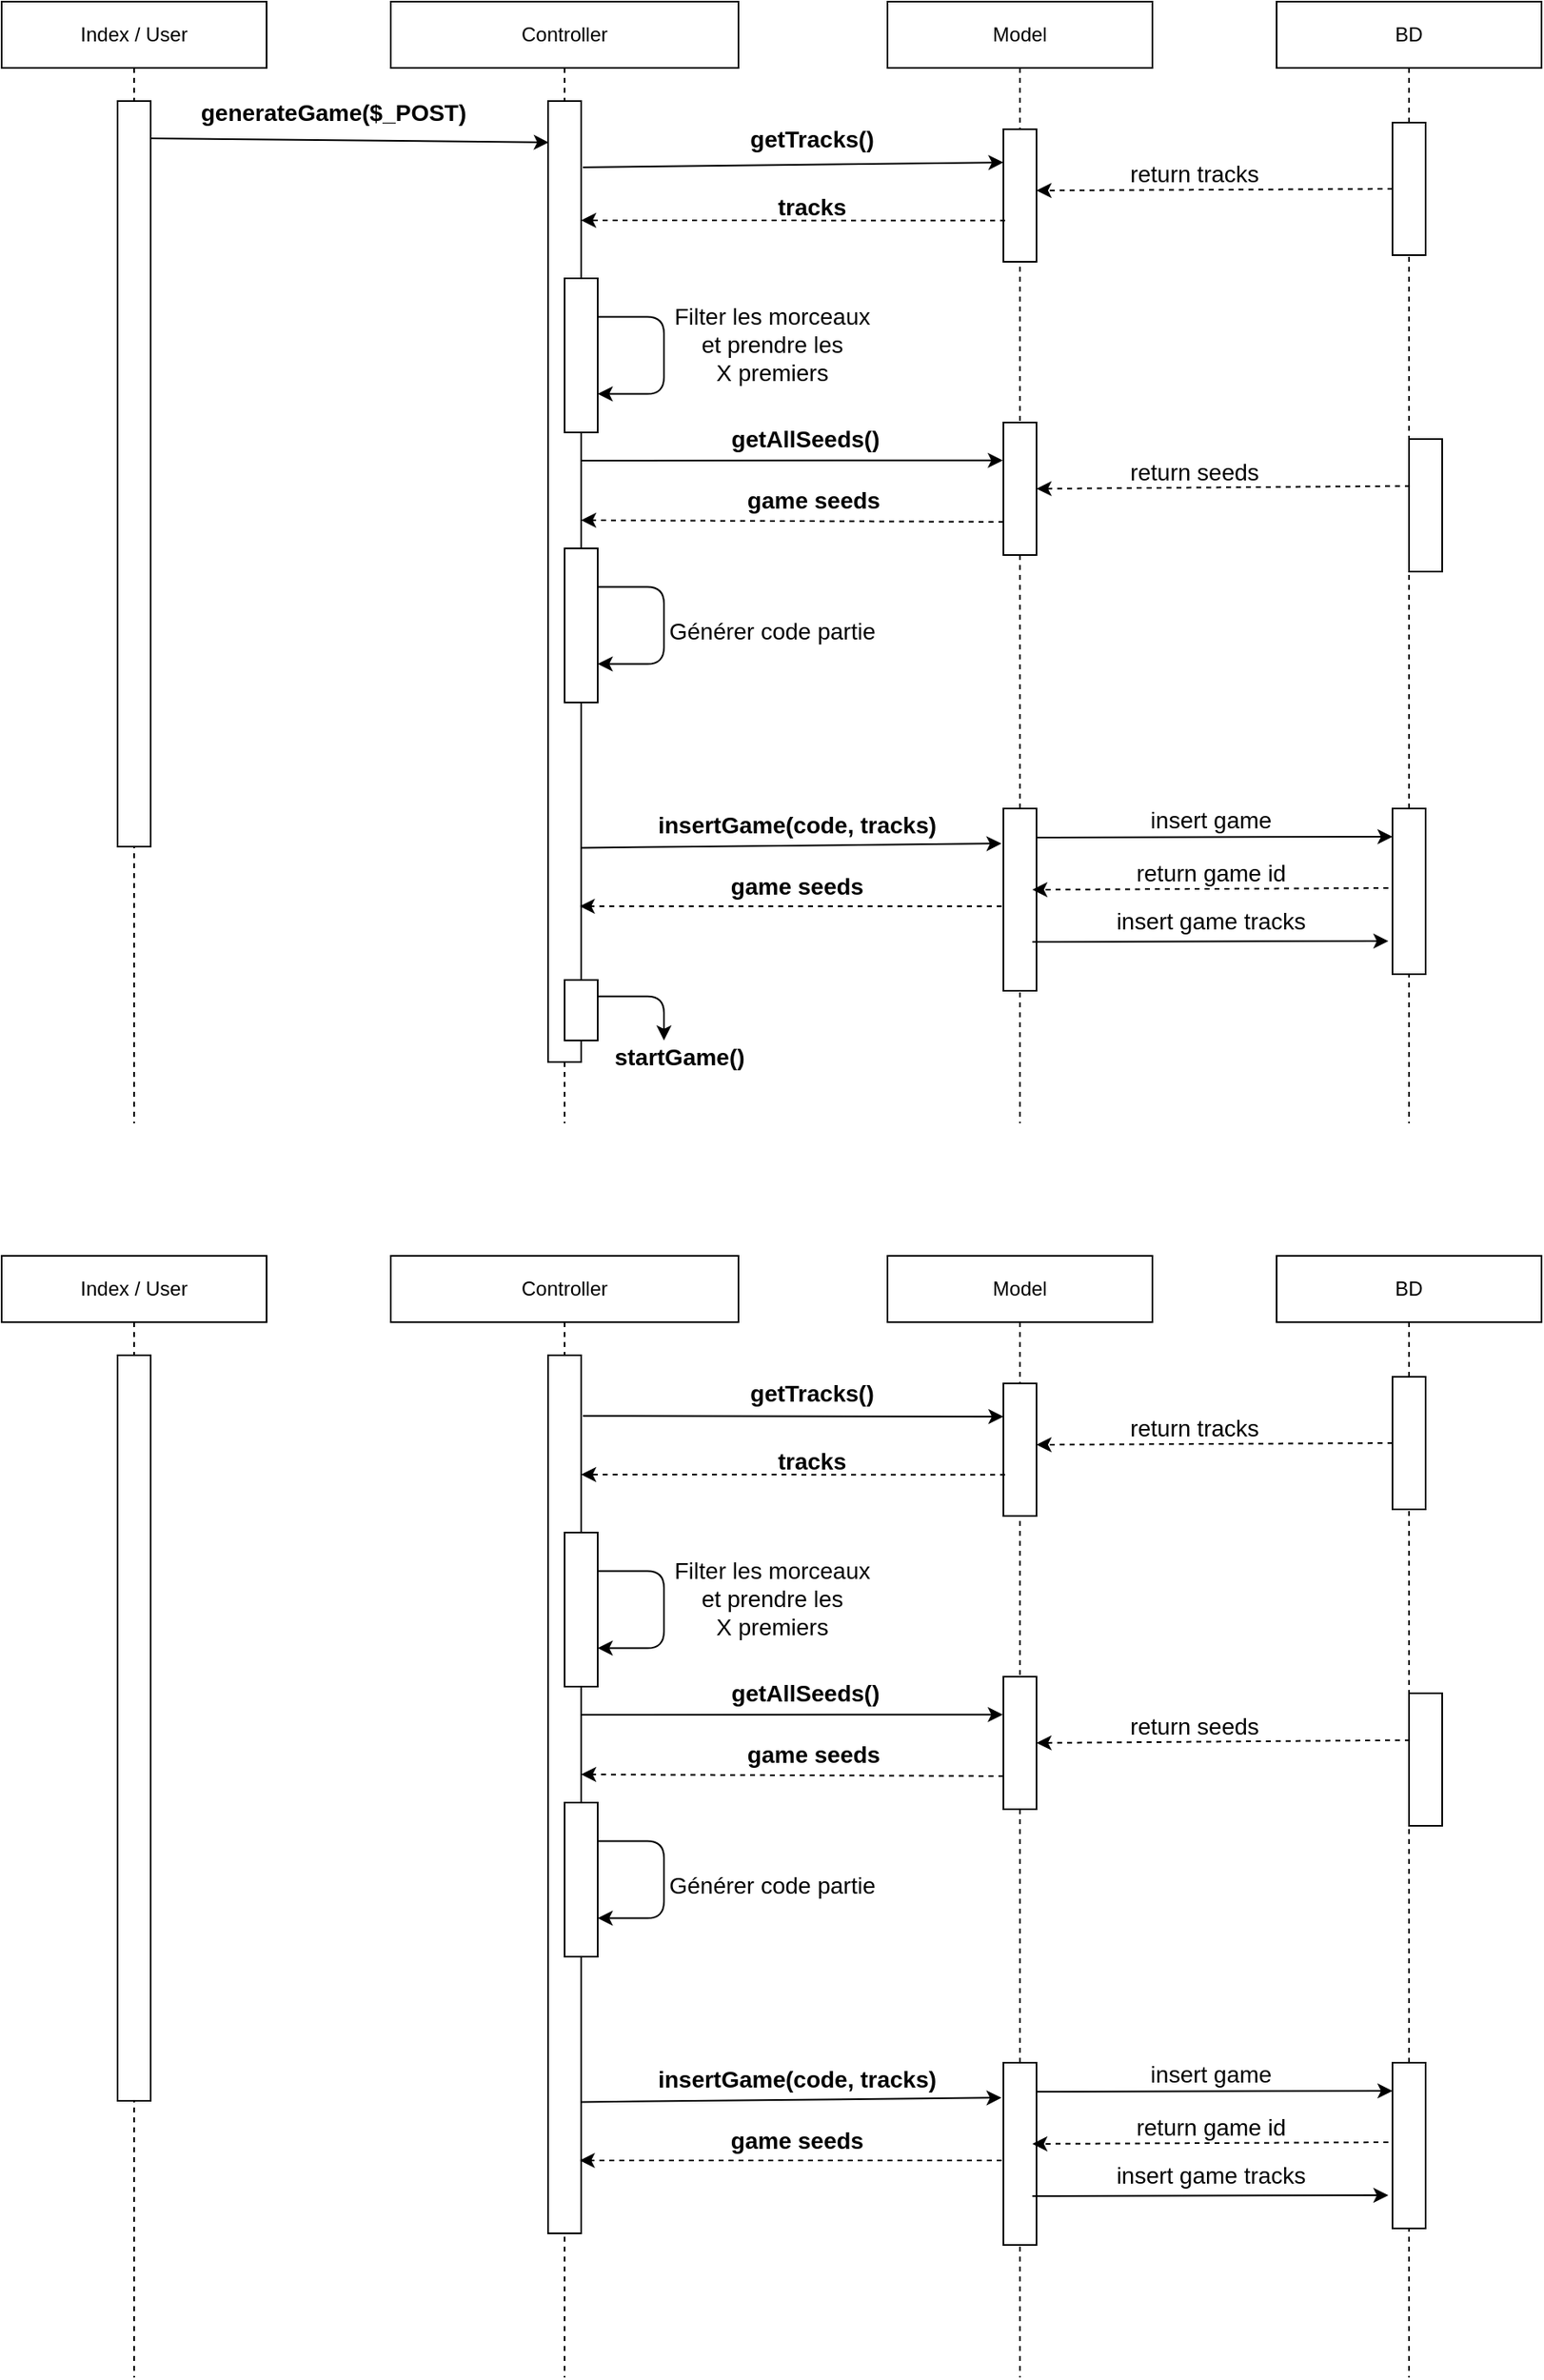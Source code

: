 <mxfile version="14.6.13" type="device"><diagram name="Page-1" id="e7e014a7-5840-1c2e-5031-d8a46d1fe8dd"><mxGraphModel dx="2324" dy="1400" grid="1" gridSize="10" guides="1" tooltips="1" connect="1" arrows="1" fold="1" page="1" pageScale="1" pageWidth="1169" pageHeight="826" background="#ffffff" math="0" shadow="0"><root><mxCell id="0"/><mxCell id="1" parent="0"/><mxCell id="WdnNodwOUDvg2_RruFSg-41" value="Controller" style="shape=umlLifeline;perimeter=lifelinePerimeter;whiteSpace=wrap;html=1;container=1;collapsible=0;recursiveResize=0;outlineConnect=0;" vertex="1" parent="1"><mxGeometry x="425" y="33" width="210" height="677" as="geometry"/></mxCell><mxCell id="WdnNodwOUDvg2_RruFSg-45" value="" style="rounded=0;whiteSpace=wrap;html=1;" vertex="1" parent="WdnNodwOUDvg2_RruFSg-41"><mxGeometry x="95" y="60" width="20" height="580" as="geometry"/></mxCell><mxCell id="WdnNodwOUDvg2_RruFSg-56" value="" style="rounded=0;whiteSpace=wrap;html=1;" vertex="1" parent="WdnNodwOUDvg2_RruFSg-41"><mxGeometry x="105" y="167" width="20" height="93" as="geometry"/></mxCell><mxCell id="WdnNodwOUDvg2_RruFSg-57" value="" style="endArrow=classic;html=1;fontSize=14;edgeStyle=orthogonalEdgeStyle;exitX=1;exitY=0.25;exitDx=0;exitDy=0;entryX=1;entryY=0.75;entryDx=0;entryDy=0;" edge="1" parent="WdnNodwOUDvg2_RruFSg-41" source="WdnNodwOUDvg2_RruFSg-56" target="WdnNodwOUDvg2_RruFSg-56"><mxGeometry width="50" height="50" relative="1" as="geometry"><mxPoint x="215" y="67" as="sourcePoint"/><mxPoint x="185" y="267" as="targetPoint"/><Array as="points"><mxPoint x="165" y="190"/><mxPoint x="165" y="237"/></Array></mxGeometry></mxCell><mxCell id="WdnNodwOUDvg2_RruFSg-46" value="Model" style="shape=umlLifeline;perimeter=lifelinePerimeter;whiteSpace=wrap;html=1;container=1;collapsible=0;recursiveResize=0;outlineConnect=0;" vertex="1" parent="1"><mxGeometry x="725" y="33" width="160" height="677" as="geometry"/></mxCell><mxCell id="WdnNodwOUDvg2_RruFSg-47" value="" style="rounded=0;whiteSpace=wrap;html=1;" vertex="1" parent="WdnNodwOUDvg2_RruFSg-46"><mxGeometry x="70" y="77" width="20" height="80" as="geometry"/></mxCell><mxCell id="WdnNodwOUDvg2_RruFSg-48" value="" style="endArrow=classic;html=1;exitX=1.05;exitY=0.069;exitDx=0;exitDy=0;exitPerimeter=0;entryX=0;entryY=0.25;entryDx=0;entryDy=0;" edge="1" parent="1" source="WdnNodwOUDvg2_RruFSg-45" target="WdnNodwOUDvg2_RruFSg-47"><mxGeometry width="50" height="50" relative="1" as="geometry"><mxPoint x="550" y="129" as="sourcePoint"/><mxPoint x="790" y="129" as="targetPoint"/><Array as="points"/></mxGeometry></mxCell><mxCell id="WdnNodwOUDvg2_RruFSg-49" value="getTracks()" style="text;html=1;align=center;verticalAlign=middle;resizable=0;points=[];autosize=1;strokeColor=none;fontSize=14;fontStyle=1" vertex="1" parent="1"><mxGeometry x="634" y="106" width="90" height="20" as="geometry"/></mxCell><mxCell id="WdnNodwOUDvg2_RruFSg-50" value="" style="endArrow=classic;html=1;exitX=0.05;exitY=0.689;exitDx=0;exitDy=0;dashed=1;exitPerimeter=0;" edge="1" parent="1" source="WdnNodwOUDvg2_RruFSg-47"><mxGeometry width="50" height="50" relative="1" as="geometry"><mxPoint x="790" y="190" as="sourcePoint"/><mxPoint x="540" y="165" as="targetPoint"/><Array as="points"/></mxGeometry></mxCell><mxCell id="WdnNodwOUDvg2_RruFSg-51" value="tracks" style="text;html=1;align=center;verticalAlign=middle;resizable=0;points=[];autosize=1;strokeColor=none;fontSize=14;fontStyle=1" vertex="1" parent="1"><mxGeometry x="649" y="147" width="60" height="20" as="geometry"/></mxCell><mxCell id="WdnNodwOUDvg2_RruFSg-52" value="Index / User" style="shape=umlLifeline;perimeter=lifelinePerimeter;whiteSpace=wrap;html=1;container=1;collapsible=0;recursiveResize=0;outlineConnect=0;" vertex="1" parent="1"><mxGeometry x="190" y="33" width="160" height="677" as="geometry"/></mxCell><mxCell id="WdnNodwOUDvg2_RruFSg-53" value="" style="rounded=0;whiteSpace=wrap;html=1;" vertex="1" parent="WdnNodwOUDvg2_RruFSg-52"><mxGeometry x="70" y="60" width="20" height="450" as="geometry"/></mxCell><mxCell id="WdnNodwOUDvg2_RruFSg-54" value="" style="endArrow=classic;html=1;exitX=0.993;exitY=0.05;exitDx=0;exitDy=0;exitPerimeter=0;entryX=0.021;entryY=0.043;entryDx=0;entryDy=0;entryPerimeter=0;" edge="1" parent="1" source="WdnNodwOUDvg2_RruFSg-53" target="WdnNodwOUDvg2_RruFSg-45"><mxGeometry width="50" height="50" relative="1" as="geometry"><mxPoint x="230" y="114.5" as="sourcePoint"/><mxPoint x="490" y="115" as="targetPoint"/><Array as="points"/></mxGeometry></mxCell><mxCell id="WdnNodwOUDvg2_RruFSg-55" value="generateGame($_POST)" style="text;html=1;align=center;verticalAlign=middle;resizable=0;points=[];autosize=1;strokeColor=none;fontSize=14;fontStyle=1" vertex="1" parent="1"><mxGeometry x="300" y="90" width="180" height="20" as="geometry"/></mxCell><mxCell id="WdnNodwOUDvg2_RruFSg-58" value="&lt;div&gt;Filter les morceaux &lt;br&gt;&lt;/div&gt;&lt;div&gt;et prendre les &lt;br&gt;&lt;/div&gt;&lt;div&gt;X premiers &lt;/div&gt;" style="text;align=center;verticalAlign=middle;resizable=0;points=[];autosize=1;strokeColor=none;fontSize=14;html=1;" vertex="1" parent="1"><mxGeometry x="590" y="210" width="130" height="60" as="geometry"/></mxCell><mxCell id="WdnNodwOUDvg2_RruFSg-62" value="" style="rounded=0;whiteSpace=wrap;html=1;" vertex="1" parent="1"><mxGeometry x="530" y="363" width="20" height="93" as="geometry"/></mxCell><mxCell id="WdnNodwOUDvg2_RruFSg-63" value="" style="endArrow=classic;html=1;fontSize=14;edgeStyle=orthogonalEdgeStyle;exitX=1;exitY=0.25;exitDx=0;exitDy=0;entryX=1;entryY=0.75;entryDx=0;entryDy=0;" edge="1" parent="1" source="WdnNodwOUDvg2_RruFSg-62" target="WdnNodwOUDvg2_RruFSg-62"><mxGeometry width="50" height="50" relative="1" as="geometry"><mxPoint x="200" y="230" as="sourcePoint"/><mxPoint x="170" y="430" as="targetPoint"/><Array as="points"><mxPoint x="590" y="386"/><mxPoint x="590" y="433"/></Array></mxGeometry></mxCell><mxCell id="WdnNodwOUDvg2_RruFSg-64" value="Générer code partie" style="text;align=center;verticalAlign=middle;resizable=0;points=[];autosize=1;strokeColor=none;fontSize=14;html=1;" vertex="1" parent="1"><mxGeometry x="585" y="403" width="140" height="20" as="geometry"/></mxCell><mxCell id="WdnNodwOUDvg2_RruFSg-65" value="" style="rounded=0;whiteSpace=wrap;html=1;" vertex="1" parent="1"><mxGeometry x="795" y="287" width="20" height="80" as="geometry"/></mxCell><mxCell id="WdnNodwOUDvg2_RruFSg-66" value="" style="endArrow=classic;html=1;entryX=-0.017;entryY=0.286;entryDx=0;entryDy=0;entryPerimeter=0;" edge="1" parent="1" target="WdnNodwOUDvg2_RruFSg-65"><mxGeometry width="50" height="50" relative="1" as="geometry"><mxPoint x="540" y="310" as="sourcePoint"/><mxPoint x="880.84" y="306" as="targetPoint"/><Array as="points"/></mxGeometry></mxCell><mxCell id="WdnNodwOUDvg2_RruFSg-67" value="getAllSeeds()" style="text;html=1;align=center;verticalAlign=middle;resizable=0;points=[];autosize=1;strokeColor=none;fontSize=14;fontStyle=1" vertex="1" parent="1"><mxGeometry x="620" y="287" width="110" height="20" as="geometry"/></mxCell><mxCell id="WdnNodwOUDvg2_RruFSg-68" value="" style="endArrow=classic;html=1;exitX=0;exitY=0.75;exitDx=0;exitDy=0;dashed=1;" edge="1" parent="1" source="WdnNodwOUDvg2_RruFSg-65"><mxGeometry width="50" height="50" relative="1" as="geometry"><mxPoint x="790.84" y="367" as="sourcePoint"/><mxPoint x="540" y="346" as="targetPoint"/><Array as="points"/></mxGeometry></mxCell><mxCell id="WdnNodwOUDvg2_RruFSg-69" value="game seeds" style="text;html=1;align=center;verticalAlign=middle;resizable=0;points=[];autosize=1;strokeColor=none;fontSize=14;fontStyle=1" vertex="1" parent="1"><mxGeometry x="630" y="324" width="100" height="20" as="geometry"/></mxCell><mxCell id="WdnNodwOUDvg2_RruFSg-73" value="" style="rounded=0;whiteSpace=wrap;html=1;" vertex="1" parent="1"><mxGeometry x="795" y="520" width="20" height="110" as="geometry"/></mxCell><mxCell id="WdnNodwOUDvg2_RruFSg-80" value="" style="endArrow=classic;html=1;exitX=1.028;exitY=0.369;exitDx=0;exitDy=0;exitPerimeter=0;entryX=-0.058;entryY=0.192;entryDx=0;entryDy=0;entryPerimeter=0;" edge="1" parent="1" target="WdnNodwOUDvg2_RruFSg-73"><mxGeometry width="50" height="50" relative="1" as="geometry"><mxPoint x="539.72" y="543.71" as="sourcePoint"/><mxPoint x="790" y="539" as="targetPoint"/><Array as="points"/></mxGeometry></mxCell><mxCell id="WdnNodwOUDvg2_RruFSg-81" value="insertGame(code, tracks)" style="text;html=1;align=center;verticalAlign=middle;resizable=0;points=[];autosize=1;strokeColor=none;fontSize=14;fontStyle=1" vertex="1" parent="1"><mxGeometry x="575" y="520" width="190" height="20" as="geometry"/></mxCell><mxCell id="WdnNodwOUDvg2_RruFSg-82" value="" style="endArrow=classic;html=1;dashed=1;" edge="1" parent="1"><mxGeometry width="50" height="50" relative="1" as="geometry"><mxPoint x="794" y="579" as="sourcePoint"/><mxPoint x="539.16" y="579" as="targetPoint"/><Array as="points"/></mxGeometry></mxCell><mxCell id="WdnNodwOUDvg2_RruFSg-83" value="game seeds" style="text;html=1;align=center;verticalAlign=middle;resizable=0;points=[];autosize=1;strokeColor=none;fontSize=14;fontStyle=1" vertex="1" parent="1"><mxGeometry x="620" y="557" width="100" height="20" as="geometry"/></mxCell><mxCell id="WdnNodwOUDvg2_RruFSg-84" value="BD" style="shape=umlLifeline;perimeter=lifelinePerimeter;whiteSpace=wrap;html=1;container=1;collapsible=0;recursiveResize=0;outlineConnect=0;" vertex="1" parent="1"><mxGeometry x="960" y="33" width="160" height="677" as="geometry"/></mxCell><mxCell id="WdnNodwOUDvg2_RruFSg-85" value="" style="rounded=0;whiteSpace=wrap;html=1;" vertex="1" parent="WdnNodwOUDvg2_RruFSg-84"><mxGeometry x="70" y="73" width="20" height="80" as="geometry"/></mxCell><mxCell id="WdnNodwOUDvg2_RruFSg-86" value="" style="endArrow=classic;html=1;exitX=0;exitY=0.5;exitDx=0;exitDy=0;dashed=1;" edge="1" parent="1" source="WdnNodwOUDvg2_RruFSg-85"><mxGeometry width="50" height="50" relative="1" as="geometry"><mxPoint x="1071" y="147.12" as="sourcePoint"/><mxPoint x="815" y="147" as="targetPoint"/><Array as="points"/></mxGeometry></mxCell><mxCell id="WdnNodwOUDvg2_RruFSg-87" value="return tracks" style="text;html=1;align=center;verticalAlign=middle;resizable=0;points=[];autosize=1;strokeColor=none;fontSize=14;" vertex="1" parent="1"><mxGeometry x="860" y="127" width="100" height="20" as="geometry"/></mxCell><mxCell id="WdnNodwOUDvg2_RruFSg-88" value="" style="rounded=0;whiteSpace=wrap;html=1;" vertex="1" parent="1"><mxGeometry x="1030" y="520" width="20" height="100" as="geometry"/></mxCell><mxCell id="WdnNodwOUDvg2_RruFSg-89" value="" style="endArrow=classic;html=1;exitX=0.025;exitY=0.354;exitDx=0;exitDy=0;dashed=1;exitPerimeter=0;" edge="1" parent="1" source="WdnNodwOUDvg2_RruFSg-91"><mxGeometry width="50" height="50" relative="1" as="geometry"><mxPoint x="1030" y="326" as="sourcePoint"/><mxPoint x="815" y="327" as="targetPoint"/><Array as="points"/></mxGeometry></mxCell><mxCell id="WdnNodwOUDvg2_RruFSg-90" value="return seeds" style="text;html=1;align=center;verticalAlign=middle;resizable=0;points=[];autosize=1;strokeColor=none;fontSize=14;" vertex="1" parent="1"><mxGeometry x="860" y="307" width="100" height="20" as="geometry"/></mxCell><mxCell id="WdnNodwOUDvg2_RruFSg-91" value="" style="rounded=0;whiteSpace=wrap;html=1;" vertex="1" parent="1"><mxGeometry x="1040" y="297" width="20" height="80" as="geometry"/></mxCell><mxCell id="WdnNodwOUDvg2_RruFSg-92" value="return game id" style="text;html=1;align=center;verticalAlign=middle;resizable=0;points=[];autosize=1;strokeColor=none;fontSize=14;" vertex="1" parent="1"><mxGeometry x="865" y="549" width="110" height="20" as="geometry"/></mxCell><mxCell id="WdnNodwOUDvg2_RruFSg-93" value="" style="endArrow=classic;html=1;exitX=0;exitY=0.5;exitDx=0;exitDy=0;dashed=1;" edge="1" parent="1"><mxGeometry width="50" height="50" relative="1" as="geometry"><mxPoint x="1027.5" y="568" as="sourcePoint"/><mxPoint x="812.5" y="569" as="targetPoint"/><Array as="points"/></mxGeometry></mxCell><mxCell id="WdnNodwOUDvg2_RruFSg-94" value="insert game" style="text;html=1;align=center;verticalAlign=middle;resizable=0;points=[];autosize=1;strokeColor=none;fontSize=14;fontStyle=0" vertex="1" parent="1"><mxGeometry x="875" y="517" width="90" height="20" as="geometry"/></mxCell><mxCell id="WdnNodwOUDvg2_RruFSg-95" value="" style="endArrow=classic;html=1;exitX=1.028;exitY=0.369;exitDx=0;exitDy=0;exitPerimeter=0;" edge="1" parent="1"><mxGeometry width="50" height="50" relative="1" as="geometry"><mxPoint x="815.0" y="537.51" as="sourcePoint"/><mxPoint x="1030" y="537" as="targetPoint"/><Array as="points"/></mxGeometry></mxCell><mxCell id="WdnNodwOUDvg2_RruFSg-96" value="insert game tracks" style="text;html=1;align=center;verticalAlign=middle;resizable=0;points=[];autosize=1;strokeColor=none;fontSize=14;fontStyle=0" vertex="1" parent="1"><mxGeometry x="855" y="578" width="130" height="20" as="geometry"/></mxCell><mxCell id="WdnNodwOUDvg2_RruFSg-97" value="" style="endArrow=classic;html=1;exitX=1.028;exitY=0.369;exitDx=0;exitDy=0;exitPerimeter=0;" edge="1" parent="1"><mxGeometry width="50" height="50" relative="1" as="geometry"><mxPoint x="812.5" y="600.51" as="sourcePoint"/><mxPoint x="1027.5" y="600" as="targetPoint"/><Array as="points"/></mxGeometry></mxCell><mxCell id="WdnNodwOUDvg2_RruFSg-98" value="Controller" style="shape=umlLifeline;perimeter=lifelinePerimeter;whiteSpace=wrap;html=1;container=1;collapsible=0;recursiveResize=0;outlineConnect=0;" vertex="1" parent="1"><mxGeometry x="425" y="790" width="210" height="677" as="geometry"/></mxCell><mxCell id="WdnNodwOUDvg2_RruFSg-99" value="" style="rounded=0;whiteSpace=wrap;html=1;" vertex="1" parent="WdnNodwOUDvg2_RruFSg-98"><mxGeometry x="95" y="60" width="20" height="530" as="geometry"/></mxCell><mxCell id="WdnNodwOUDvg2_RruFSg-100" value="" style="rounded=0;whiteSpace=wrap;html=1;" vertex="1" parent="WdnNodwOUDvg2_RruFSg-98"><mxGeometry x="105" y="167" width="20" height="93" as="geometry"/></mxCell><mxCell id="WdnNodwOUDvg2_RruFSg-101" value="" style="endArrow=classic;html=1;fontSize=14;edgeStyle=orthogonalEdgeStyle;exitX=1;exitY=0.25;exitDx=0;exitDy=0;entryX=1;entryY=0.75;entryDx=0;entryDy=0;" edge="1" parent="WdnNodwOUDvg2_RruFSg-98" source="WdnNodwOUDvg2_RruFSg-100" target="WdnNodwOUDvg2_RruFSg-100"><mxGeometry width="50" height="50" relative="1" as="geometry"><mxPoint x="215" y="67" as="sourcePoint"/><mxPoint x="185" y="267" as="targetPoint"/><Array as="points"><mxPoint x="165" y="190"/><mxPoint x="165" y="237"/></Array></mxGeometry></mxCell><mxCell id="WdnNodwOUDvg2_RruFSg-102" value="Model" style="shape=umlLifeline;perimeter=lifelinePerimeter;whiteSpace=wrap;html=1;container=1;collapsible=0;recursiveResize=0;outlineConnect=0;" vertex="1" parent="1"><mxGeometry x="725" y="790" width="160" height="677" as="geometry"/></mxCell><mxCell id="WdnNodwOUDvg2_RruFSg-103" value="" style="rounded=0;whiteSpace=wrap;html=1;" vertex="1" parent="WdnNodwOUDvg2_RruFSg-102"><mxGeometry x="70" y="77" width="20" height="80" as="geometry"/></mxCell><mxCell id="WdnNodwOUDvg2_RruFSg-104" value="" style="endArrow=classic;html=1;exitX=1.05;exitY=0.069;exitDx=0;exitDy=0;exitPerimeter=0;entryX=0;entryY=0.25;entryDx=0;entryDy=0;" edge="1" parent="1" source="WdnNodwOUDvg2_RruFSg-99" target="WdnNodwOUDvg2_RruFSg-103"><mxGeometry width="50" height="50" relative="1" as="geometry"><mxPoint x="550" y="886" as="sourcePoint"/><mxPoint x="790" y="886" as="targetPoint"/><Array as="points"/></mxGeometry></mxCell><mxCell id="WdnNodwOUDvg2_RruFSg-105" value="getTracks()" style="text;html=1;align=center;verticalAlign=middle;resizable=0;points=[];autosize=1;strokeColor=none;fontSize=14;fontStyle=1" vertex="1" parent="1"><mxGeometry x="634" y="863" width="90" height="20" as="geometry"/></mxCell><mxCell id="WdnNodwOUDvg2_RruFSg-106" value="" style="endArrow=classic;html=1;exitX=0.05;exitY=0.689;exitDx=0;exitDy=0;dashed=1;exitPerimeter=0;" edge="1" parent="1" source="WdnNodwOUDvg2_RruFSg-103"><mxGeometry width="50" height="50" relative="1" as="geometry"><mxPoint x="790" y="947" as="sourcePoint"/><mxPoint x="540" y="922" as="targetPoint"/><Array as="points"/></mxGeometry></mxCell><mxCell id="WdnNodwOUDvg2_RruFSg-107" value="tracks" style="text;html=1;align=center;verticalAlign=middle;resizable=0;points=[];autosize=1;strokeColor=none;fontSize=14;fontStyle=1" vertex="1" parent="1"><mxGeometry x="649" y="904" width="60" height="20" as="geometry"/></mxCell><mxCell id="WdnNodwOUDvg2_RruFSg-108" value="Index / User" style="shape=umlLifeline;perimeter=lifelinePerimeter;whiteSpace=wrap;html=1;container=1;collapsible=0;recursiveResize=0;outlineConnect=0;" vertex="1" parent="1"><mxGeometry x="190" y="790" width="160" height="677" as="geometry"/></mxCell><mxCell id="WdnNodwOUDvg2_RruFSg-109" value="" style="rounded=0;whiteSpace=wrap;html=1;" vertex="1" parent="WdnNodwOUDvg2_RruFSg-108"><mxGeometry x="70" y="60" width="20" height="450" as="geometry"/></mxCell><mxCell id="WdnNodwOUDvg2_RruFSg-112" value="&lt;div&gt;Filter les morceaux &lt;br&gt;&lt;/div&gt;&lt;div&gt;et prendre les &lt;br&gt;&lt;/div&gt;&lt;div&gt;X premiers &lt;/div&gt;" style="text;align=center;verticalAlign=middle;resizable=0;points=[];autosize=1;strokeColor=none;fontSize=14;html=1;" vertex="1" parent="1"><mxGeometry x="590" y="967" width="130" height="60" as="geometry"/></mxCell><mxCell id="WdnNodwOUDvg2_RruFSg-113" value="" style="rounded=0;whiteSpace=wrap;html=1;" vertex="1" parent="1"><mxGeometry x="530" y="1120" width="20" height="93" as="geometry"/></mxCell><mxCell id="WdnNodwOUDvg2_RruFSg-114" value="" style="endArrow=classic;html=1;fontSize=14;edgeStyle=orthogonalEdgeStyle;exitX=1;exitY=0.25;exitDx=0;exitDy=0;entryX=1;entryY=0.75;entryDx=0;entryDy=0;" edge="1" parent="1" source="WdnNodwOUDvg2_RruFSg-113" target="WdnNodwOUDvg2_RruFSg-113"><mxGeometry width="50" height="50" relative="1" as="geometry"><mxPoint x="200" y="987" as="sourcePoint"/><mxPoint x="170" y="1187" as="targetPoint"/><Array as="points"><mxPoint x="590" y="1143"/><mxPoint x="590" y="1190"/></Array></mxGeometry></mxCell><mxCell id="WdnNodwOUDvg2_RruFSg-115" value="Générer code partie" style="text;align=center;verticalAlign=middle;resizable=0;points=[];autosize=1;strokeColor=none;fontSize=14;html=1;" vertex="1" parent="1"><mxGeometry x="585" y="1160" width="140" height="20" as="geometry"/></mxCell><mxCell id="WdnNodwOUDvg2_RruFSg-116" value="" style="rounded=0;whiteSpace=wrap;html=1;" vertex="1" parent="1"><mxGeometry x="795" y="1044" width="20" height="80" as="geometry"/></mxCell><mxCell id="WdnNodwOUDvg2_RruFSg-117" value="" style="endArrow=classic;html=1;entryX=-0.017;entryY=0.286;entryDx=0;entryDy=0;entryPerimeter=0;" edge="1" parent="1" target="WdnNodwOUDvg2_RruFSg-116"><mxGeometry width="50" height="50" relative="1" as="geometry"><mxPoint x="540" y="1067" as="sourcePoint"/><mxPoint x="880.84" y="1063" as="targetPoint"/><Array as="points"/></mxGeometry></mxCell><mxCell id="WdnNodwOUDvg2_RruFSg-118" value="getAllSeeds()" style="text;html=1;align=center;verticalAlign=middle;resizable=0;points=[];autosize=1;strokeColor=none;fontSize=14;fontStyle=1" vertex="1" parent="1"><mxGeometry x="620" y="1044" width="110" height="20" as="geometry"/></mxCell><mxCell id="WdnNodwOUDvg2_RruFSg-119" value="" style="endArrow=classic;html=1;exitX=0;exitY=0.75;exitDx=0;exitDy=0;dashed=1;" edge="1" parent="1" source="WdnNodwOUDvg2_RruFSg-116"><mxGeometry width="50" height="50" relative="1" as="geometry"><mxPoint x="790.84" y="1124" as="sourcePoint"/><mxPoint x="540" y="1103" as="targetPoint"/><Array as="points"/></mxGeometry></mxCell><mxCell id="WdnNodwOUDvg2_RruFSg-120" value="game seeds" style="text;html=1;align=center;verticalAlign=middle;resizable=0;points=[];autosize=1;strokeColor=none;fontSize=14;fontStyle=1" vertex="1" parent="1"><mxGeometry x="630" y="1081" width="100" height="20" as="geometry"/></mxCell><mxCell id="WdnNodwOUDvg2_RruFSg-121" value="" style="rounded=0;whiteSpace=wrap;html=1;" vertex="1" parent="1"><mxGeometry x="795" y="1277" width="20" height="110" as="geometry"/></mxCell><mxCell id="WdnNodwOUDvg2_RruFSg-122" value="" style="endArrow=classic;html=1;exitX=1.028;exitY=0.369;exitDx=0;exitDy=0;exitPerimeter=0;entryX=-0.058;entryY=0.192;entryDx=0;entryDy=0;entryPerimeter=0;" edge="1" parent="1" target="WdnNodwOUDvg2_RruFSg-121"><mxGeometry width="50" height="50" relative="1" as="geometry"><mxPoint x="539.72" y="1300.71" as="sourcePoint"/><mxPoint x="790" y="1296" as="targetPoint"/><Array as="points"/></mxGeometry></mxCell><mxCell id="WdnNodwOUDvg2_RruFSg-123" value="insertGame(code, tracks)" style="text;html=1;align=center;verticalAlign=middle;resizable=0;points=[];autosize=1;strokeColor=none;fontSize=14;fontStyle=1" vertex="1" parent="1"><mxGeometry x="575" y="1277" width="190" height="20" as="geometry"/></mxCell><mxCell id="WdnNodwOUDvg2_RruFSg-124" value="" style="endArrow=classic;html=1;dashed=1;" edge="1" parent="1"><mxGeometry width="50" height="50" relative="1" as="geometry"><mxPoint x="794" y="1336" as="sourcePoint"/><mxPoint x="539.16" y="1336" as="targetPoint"/><Array as="points"/></mxGeometry></mxCell><mxCell id="WdnNodwOUDvg2_RruFSg-125" value="game seeds" style="text;html=1;align=center;verticalAlign=middle;resizable=0;points=[];autosize=1;strokeColor=none;fontSize=14;fontStyle=1" vertex="1" parent="1"><mxGeometry x="620" y="1314" width="100" height="20" as="geometry"/></mxCell><mxCell id="WdnNodwOUDvg2_RruFSg-126" value="BD" style="shape=umlLifeline;perimeter=lifelinePerimeter;whiteSpace=wrap;html=1;container=1;collapsible=0;recursiveResize=0;outlineConnect=0;" vertex="1" parent="1"><mxGeometry x="960" y="790" width="160" height="677" as="geometry"/></mxCell><mxCell id="WdnNodwOUDvg2_RruFSg-127" value="" style="rounded=0;whiteSpace=wrap;html=1;" vertex="1" parent="WdnNodwOUDvg2_RruFSg-126"><mxGeometry x="70" y="73" width="20" height="80" as="geometry"/></mxCell><mxCell id="WdnNodwOUDvg2_RruFSg-128" value="" style="endArrow=classic;html=1;exitX=0;exitY=0.5;exitDx=0;exitDy=0;dashed=1;" edge="1" parent="1" source="WdnNodwOUDvg2_RruFSg-127"><mxGeometry width="50" height="50" relative="1" as="geometry"><mxPoint x="1071" y="904.12" as="sourcePoint"/><mxPoint x="815" y="904" as="targetPoint"/><Array as="points"/></mxGeometry></mxCell><mxCell id="WdnNodwOUDvg2_RruFSg-129" value="return tracks" style="text;html=1;align=center;verticalAlign=middle;resizable=0;points=[];autosize=1;strokeColor=none;fontSize=14;" vertex="1" parent="1"><mxGeometry x="860" y="884" width="100" height="20" as="geometry"/></mxCell><mxCell id="WdnNodwOUDvg2_RruFSg-130" value="" style="rounded=0;whiteSpace=wrap;html=1;" vertex="1" parent="1"><mxGeometry x="1030" y="1277" width="20" height="100" as="geometry"/></mxCell><mxCell id="WdnNodwOUDvg2_RruFSg-131" value="" style="endArrow=classic;html=1;exitX=0.025;exitY=0.354;exitDx=0;exitDy=0;dashed=1;exitPerimeter=0;" edge="1" parent="1" source="WdnNodwOUDvg2_RruFSg-133"><mxGeometry width="50" height="50" relative="1" as="geometry"><mxPoint x="1030" y="1083" as="sourcePoint"/><mxPoint x="815" y="1084" as="targetPoint"/><Array as="points"/></mxGeometry></mxCell><mxCell id="WdnNodwOUDvg2_RruFSg-132" value="return seeds" style="text;html=1;align=center;verticalAlign=middle;resizable=0;points=[];autosize=1;strokeColor=none;fontSize=14;" vertex="1" parent="1"><mxGeometry x="860" y="1064" width="100" height="20" as="geometry"/></mxCell><mxCell id="WdnNodwOUDvg2_RruFSg-133" value="" style="rounded=0;whiteSpace=wrap;html=1;" vertex="1" parent="1"><mxGeometry x="1040" y="1054" width="20" height="80" as="geometry"/></mxCell><mxCell id="WdnNodwOUDvg2_RruFSg-134" value="return game id" style="text;html=1;align=center;verticalAlign=middle;resizable=0;points=[];autosize=1;strokeColor=none;fontSize=14;" vertex="1" parent="1"><mxGeometry x="865" y="1306" width="110" height="20" as="geometry"/></mxCell><mxCell id="WdnNodwOUDvg2_RruFSg-135" value="" style="endArrow=classic;html=1;exitX=0;exitY=0.5;exitDx=0;exitDy=0;dashed=1;" edge="1" parent="1"><mxGeometry width="50" height="50" relative="1" as="geometry"><mxPoint x="1027.5" y="1325" as="sourcePoint"/><mxPoint x="812.5" y="1326" as="targetPoint"/><Array as="points"/></mxGeometry></mxCell><mxCell id="WdnNodwOUDvg2_RruFSg-136" value="insert game" style="text;html=1;align=center;verticalAlign=middle;resizable=0;points=[];autosize=1;strokeColor=none;fontSize=14;fontStyle=0" vertex="1" parent="1"><mxGeometry x="875" y="1274" width="90" height="20" as="geometry"/></mxCell><mxCell id="WdnNodwOUDvg2_RruFSg-137" value="" style="endArrow=classic;html=1;exitX=1.028;exitY=0.369;exitDx=0;exitDy=0;exitPerimeter=0;" edge="1" parent="1"><mxGeometry width="50" height="50" relative="1" as="geometry"><mxPoint x="815" y="1294.51" as="sourcePoint"/><mxPoint x="1030" y="1294" as="targetPoint"/><Array as="points"/></mxGeometry></mxCell><mxCell id="WdnNodwOUDvg2_RruFSg-138" value="insert game tracks" style="text;html=1;align=center;verticalAlign=middle;resizable=0;points=[];autosize=1;strokeColor=none;fontSize=14;fontStyle=0" vertex="1" parent="1"><mxGeometry x="855" y="1335" width="130" height="20" as="geometry"/></mxCell><mxCell id="WdnNodwOUDvg2_RruFSg-139" value="" style="endArrow=classic;html=1;exitX=1.028;exitY=0.369;exitDx=0;exitDy=0;exitPerimeter=0;" edge="1" parent="1"><mxGeometry width="50" height="50" relative="1" as="geometry"><mxPoint x="812.5" y="1357.51" as="sourcePoint"/><mxPoint x="1027.5" y="1357" as="targetPoint"/><Array as="points"/></mxGeometry></mxCell><mxCell id="WdnNodwOUDvg2_RruFSg-140" value="startGame()" style="text;html=1;align=center;verticalAlign=middle;resizable=0;points=[];autosize=1;strokeColor=none;fontSize=14;fontStyle=1" vertex="1" parent="1"><mxGeometry x="549" y="660" width="100" height="20" as="geometry"/></mxCell><mxCell id="WdnNodwOUDvg2_RruFSg-141" value="" style="rounded=0;whiteSpace=wrap;html=1;" vertex="1" parent="1"><mxGeometry x="530" y="623.5" width="20" height="36.5" as="geometry"/></mxCell><mxCell id="WdnNodwOUDvg2_RruFSg-142" value="" style="endArrow=classic;html=1;fontSize=14;edgeStyle=orthogonalEdgeStyle;exitX=1;exitY=0.25;exitDx=0;exitDy=0;" edge="1" parent="1"><mxGeometry width="50" height="50" relative="1" as="geometry"><mxPoint x="549.94" y="633.43" as="sourcePoint"/><mxPoint x="590" y="660" as="targetPoint"/><Array as="points"><mxPoint x="590" y="633"/></Array></mxGeometry></mxCell></root></mxGraphModel></diagram></mxfile>